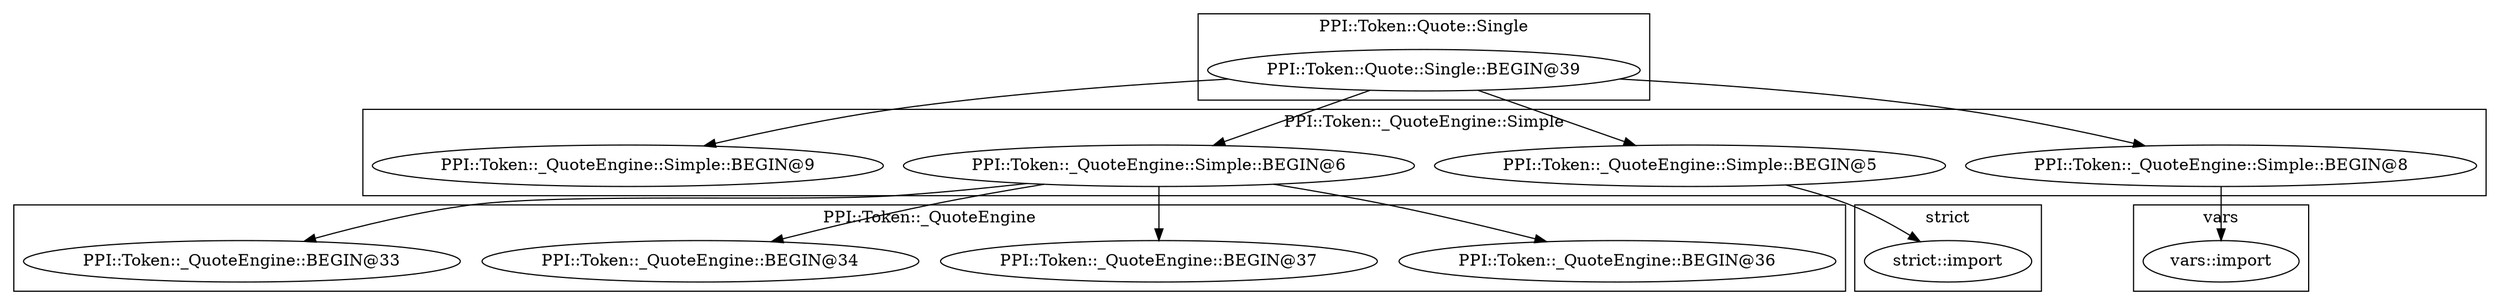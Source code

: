 digraph {
graph [overlap=false]
subgraph cluster_PPI_Token_Quote_Single {
	label="PPI::Token::Quote::Single";
	"PPI::Token::Quote::Single::BEGIN@39";
}
subgraph cluster_PPI_Token__QuoteEngine {
	label="PPI::Token::_QuoteEngine";
	"PPI::Token::_QuoteEngine::BEGIN@36";
	"PPI::Token::_QuoteEngine::BEGIN@37";
	"PPI::Token::_QuoteEngine::BEGIN@34";
	"PPI::Token::_QuoteEngine::BEGIN@33";
}
subgraph cluster_PPI_Token__QuoteEngine_Simple {
	label="PPI::Token::_QuoteEngine::Simple";
	"PPI::Token::_QuoteEngine::Simple::BEGIN@6";
	"PPI::Token::_QuoteEngine::Simple::BEGIN@5";
	"PPI::Token::_QuoteEngine::Simple::BEGIN@8";
	"PPI::Token::_QuoteEngine::Simple::BEGIN@9";
}
subgraph cluster_vars {
	label="vars";
	"vars::import";
}
subgraph cluster_strict {
	label="strict";
	"strict::import";
}
"PPI::Token::_QuoteEngine::Simple::BEGIN@6" -> "PPI::Token::_QuoteEngine::BEGIN@33";
"PPI::Token::_QuoteEngine::Simple::BEGIN@6" -> "PPI::Token::_QuoteEngine::BEGIN@37";
"PPI::Token::Quote::Single::BEGIN@39" -> "PPI::Token::_QuoteEngine::Simple::BEGIN@6";
"PPI::Token::_QuoteEngine::Simple::BEGIN@5" -> "strict::import";
"PPI::Token::Quote::Single::BEGIN@39" -> "PPI::Token::_QuoteEngine::Simple::BEGIN@9";
"PPI::Token::_QuoteEngine::Simple::BEGIN@8" -> "vars::import";
"PPI::Token::Quote::Single::BEGIN@39" -> "PPI::Token::_QuoteEngine::Simple::BEGIN@8";
"PPI::Token::_QuoteEngine::Simple::BEGIN@6" -> "PPI::Token::_QuoteEngine::BEGIN@34";
"PPI::Token::_QuoteEngine::Simple::BEGIN@6" -> "PPI::Token::_QuoteEngine::BEGIN@36";
"PPI::Token::Quote::Single::BEGIN@39" -> "PPI::Token::_QuoteEngine::Simple::BEGIN@5";
}
